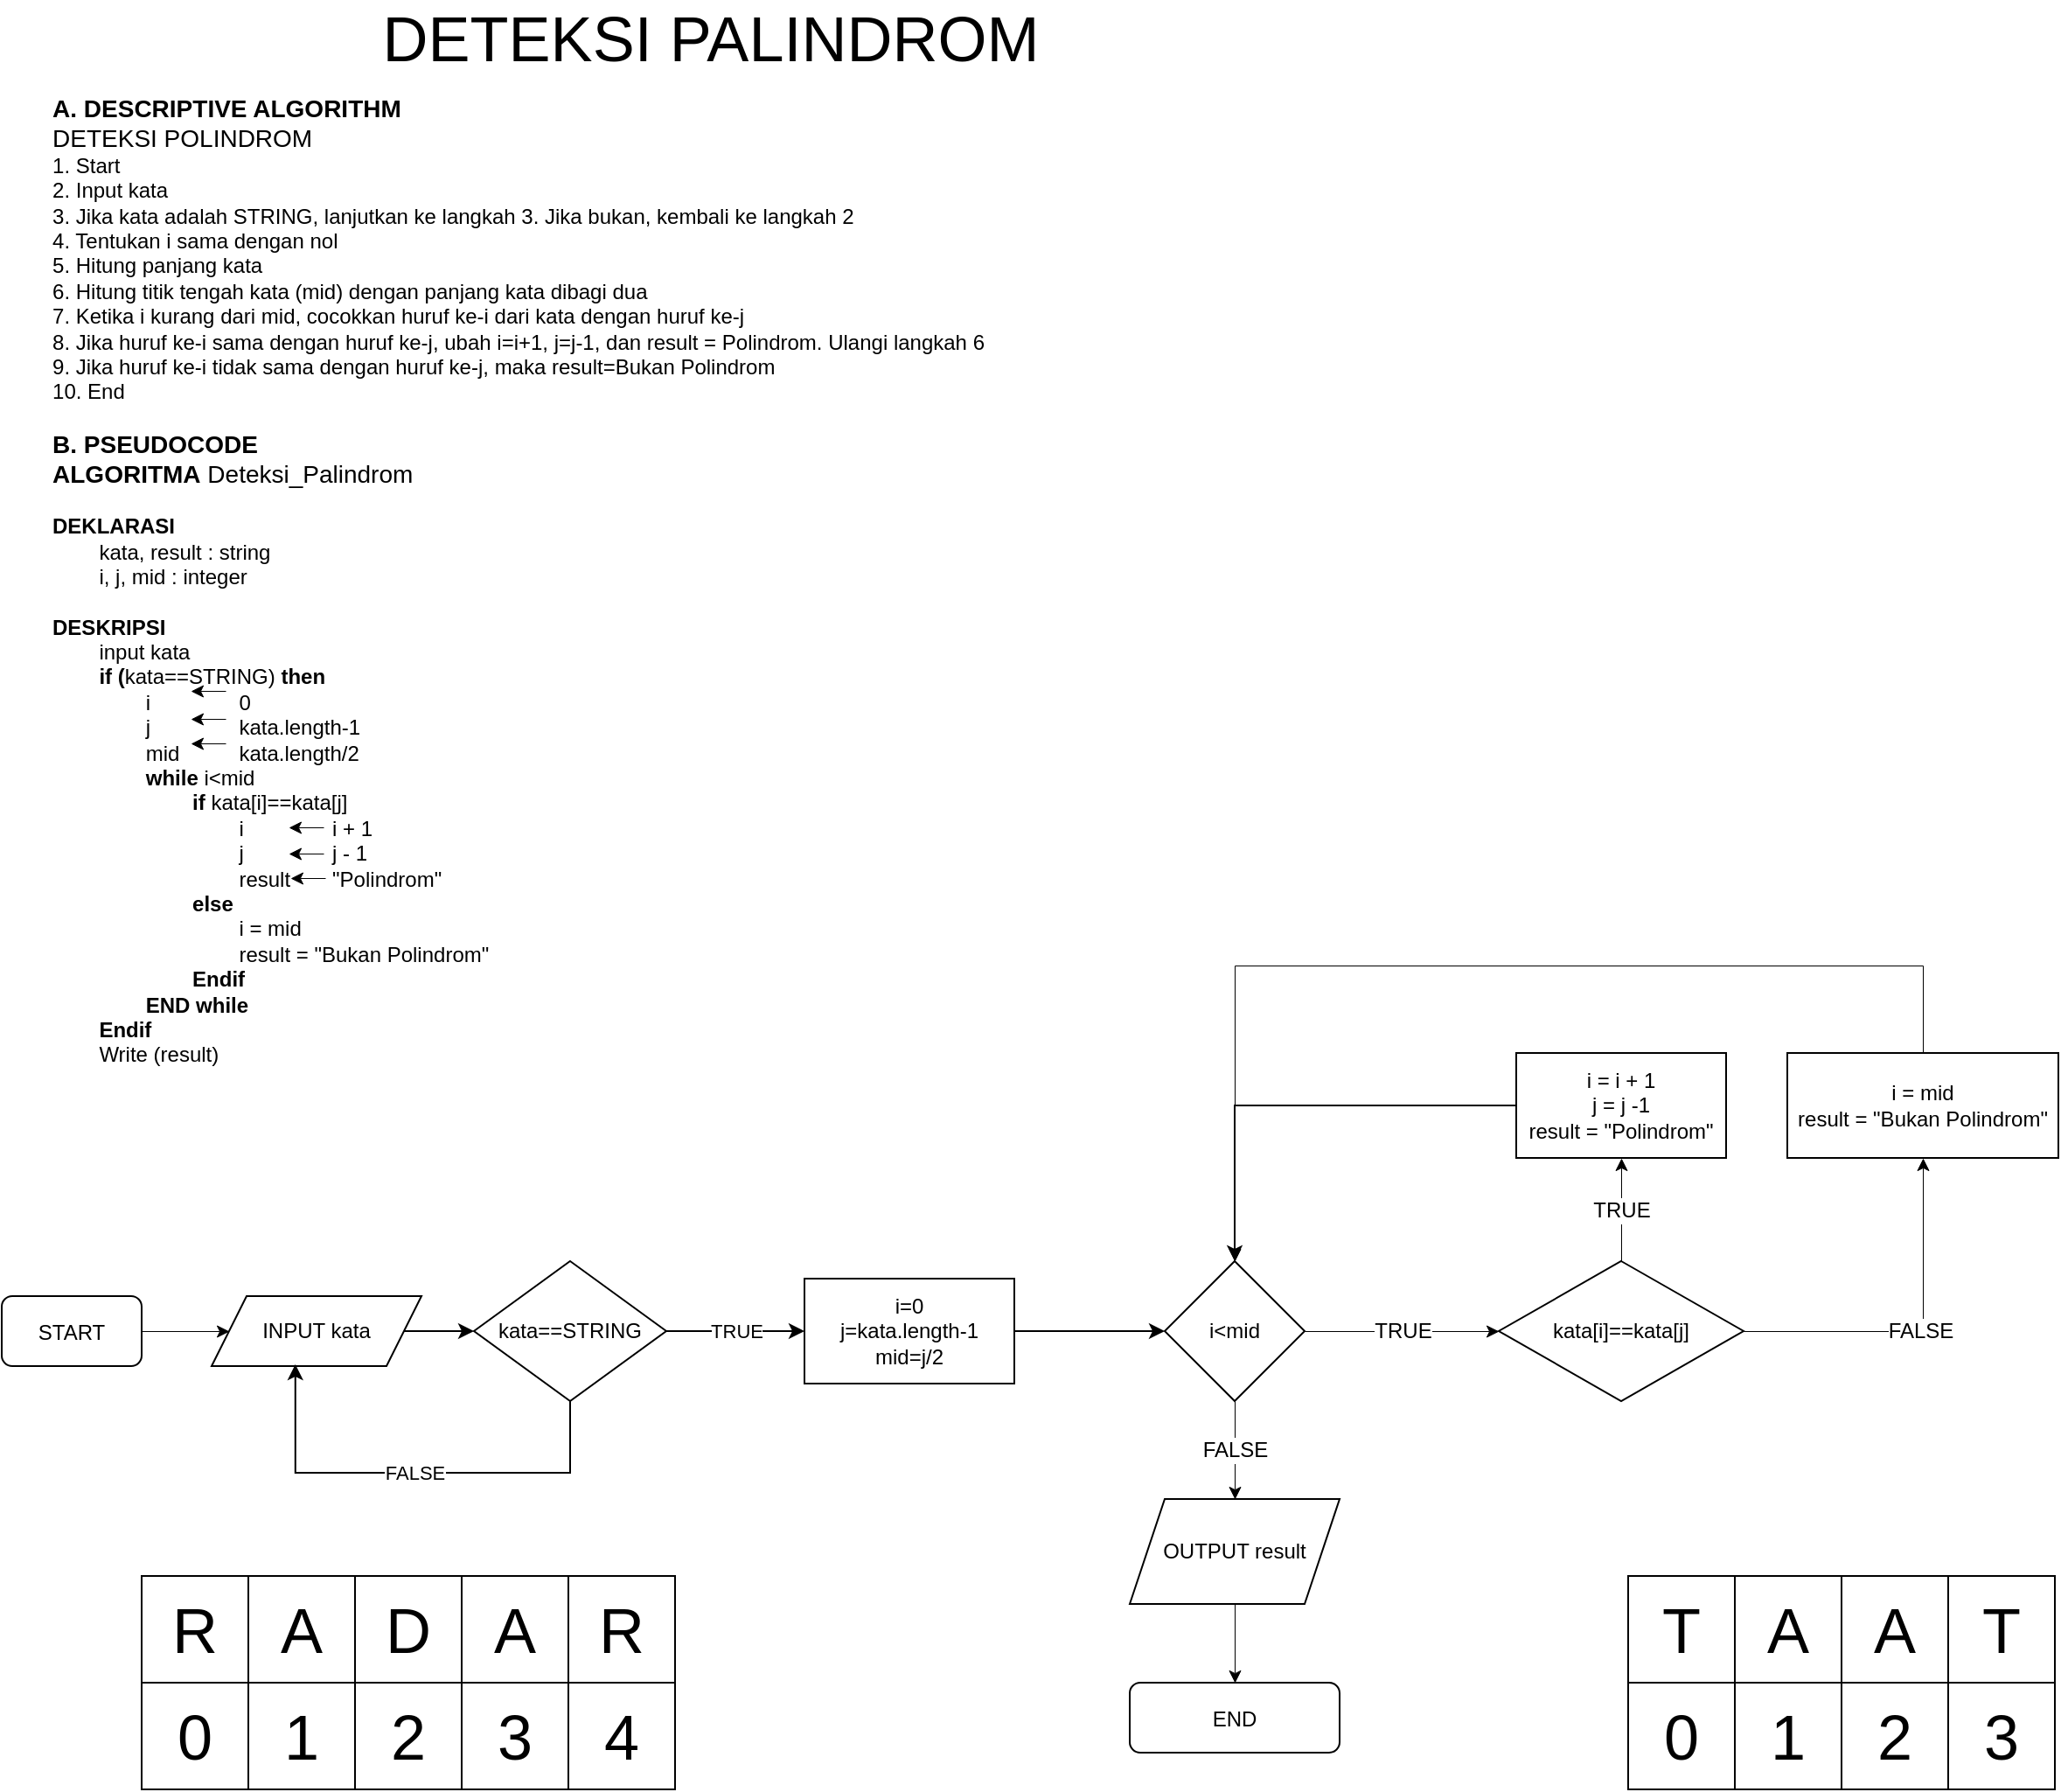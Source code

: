 <mxfile version="16.2.7" type="google"><diagram id="wCgsPUng2NtHjezoUtu2" name="Page-1"><mxGraphModel dx="868" dy="482" grid="1" gridSize="10" guides="1" tooltips="1" connect="1" arrows="1" fold="1" page="1" pageScale="1" pageWidth="850" pageHeight="1100" math="0" shadow="0"><root><mxCell id="0"/><mxCell id="1" parent="0"/><mxCell id="ZtvEjP4XE4DHZFAw4rJJ-1" value="&lt;font style=&quot;font-size: 36px&quot;&gt;DETEKSI PALINDROM&lt;/font&gt;" style="text;html=1;resizable=0;autosize=1;align=center;verticalAlign=middle;points=[];fillColor=none;strokeColor=none;rounded=0;" parent="1" vertex="1"><mxGeometry x="230" y="45" width="390" height="30" as="geometry"/></mxCell><mxCell id="ZtvEjP4XE4DHZFAw4rJJ-2" value="&lt;p style=&quot;line-height: 1&quot;&gt;&lt;/p&gt;&lt;div style=&quot;text-align: left ; font-size: 6px&quot;&gt;&lt;/div&gt;&lt;br&gt;&lt;p&gt;&lt;/p&gt;" style="text;html=1;resizable=0;autosize=1;align=center;verticalAlign=middle;points=[];fillColor=none;strokeColor=none;rounded=0;fontSize=36;" parent="1" vertex="1"><mxGeometry x="290" y="180" width="20" height="120" as="geometry"/></mxCell><mxCell id="ZtvEjP4XE4DHZFAw4rJJ-3" value="&lt;div style=&quot;text-align: left ; font-size: 14px&quot;&gt;&lt;b&gt;&lt;font style=&quot;font-size: 14px&quot;&gt;A. DESCRIPTIVE ALGORITHM&lt;/font&gt;&lt;/b&gt;&lt;/div&gt;&lt;div style=&quot;text-align: left ; font-size: 14px&quot;&gt;&lt;span&gt;DETEKSI POLINDROM&lt;/span&gt;&lt;/div&gt;&lt;div style=&quot;text-align: left&quot;&gt;&lt;span style=&quot;font-size: 12px&quot;&gt;1. Start&lt;/span&gt;&lt;/div&gt;&lt;div style=&quot;text-align: left&quot;&gt;&lt;span style=&quot;font-size: 12px&quot;&gt;2. Input kata&lt;/span&gt;&lt;/div&gt;&lt;div style=&quot;text-align: left&quot;&gt;&lt;span style=&quot;font-size: 12px&quot;&gt;3. Jika kata adalah STRING, lanjutkan ke langkah 3. Jika bukan, kembali ke langkah 2&lt;/span&gt;&lt;/div&gt;&lt;div style=&quot;text-align: left&quot;&gt;&lt;span style=&quot;font-size: 12px&quot;&gt;4. Tentukan i sama dengan nol&lt;/span&gt;&lt;/div&gt;&lt;div style=&quot;text-align: left&quot;&gt;&lt;span style=&quot;font-size: 12px&quot;&gt;5. Hitung panjang kata&lt;/span&gt;&lt;/div&gt;&lt;div style=&quot;text-align: left&quot;&gt;&lt;span style=&quot;font-size: 12px&quot;&gt;6. Hitung titik tengah kata (mid) dengan panjang kata dibagi dua&lt;/span&gt;&lt;/div&gt;&lt;div style=&quot;text-align: left&quot;&gt;&lt;span style=&quot;font-size: 12px&quot;&gt;7. Ketika i kurang dari mid, cocokkan huruf ke-i dari kata dengan huruf ke-j&lt;/span&gt;&lt;/div&gt;&lt;div style=&quot;text-align: left&quot;&gt;&lt;span style=&quot;font-size: 12px&quot;&gt;8. Jika huruf ke-i sama dengan huruf ke-j, ubah i=i+1, j=j-1, dan result = Polindrom. Ulangi langkah 6&lt;/span&gt;&lt;/div&gt;&lt;div style=&quot;text-align: left&quot;&gt;&lt;span style=&quot;font-size: 12px&quot;&gt;9. Jika huruf ke-i tidak sama dengan huruf ke-j, maka result=Bukan Polindrom&lt;/span&gt;&lt;/div&gt;&lt;div style=&quot;text-align: left&quot;&gt;&lt;span style=&quot;font-size: 12px&quot;&gt;10. End&lt;/span&gt;&lt;/div&gt;&lt;div style=&quot;text-align: left&quot;&gt;&lt;span style=&quot;font-size: 12px&quot;&gt;&lt;b&gt;&lt;span style=&quot;white-space: pre&quot;&gt;&#9;&lt;/span&gt;&lt;br&gt;&lt;/b&gt;&lt;/span&gt;&lt;/div&gt;&lt;div style=&quot;text-align: left ; font-size: 14px&quot;&gt;&lt;b&gt;&lt;font style=&quot;font-size: 14px&quot;&gt;B. PSEUDOCODE&lt;/font&gt;&lt;/b&gt;&lt;/div&gt;&lt;div style=&quot;text-align: left ; font-size: 14px&quot;&gt;&lt;span&gt;&lt;b&gt;ALGORITMA&lt;/b&gt; Deteksi_Palindrom&lt;/span&gt;&lt;/div&gt;&lt;font&gt;&lt;div style=&quot;text-align: left&quot;&gt;&lt;span style=&quot;font-size: 12px&quot;&gt;&lt;br&gt;&lt;/span&gt;&lt;/div&gt;&lt;span style=&quot;font-size: 12px&quot;&gt;&lt;div style=&quot;text-align: left&quot;&gt;&lt;span&gt;&lt;b&gt;DEKLARASI&lt;/b&gt;&lt;/span&gt;&lt;/div&gt;&lt;div style=&quot;text-align: left&quot;&gt;&lt;span&gt;&lt;span style=&quot;white-space: pre&quot;&gt;&#9;&lt;/span&gt;kata, result : string&lt;br&gt;&lt;/span&gt;&lt;/div&gt;&lt;div style=&quot;text-align: left&quot;&gt;&lt;span&gt;&lt;span style=&quot;white-space: pre&quot;&gt;&#9;&lt;/span&gt;i, j, mid : integer&lt;br&gt;&lt;/span&gt;&lt;/div&gt;&lt;div style=&quot;text-align: left&quot;&gt;&lt;span&gt;&lt;br&gt;&lt;/span&gt;&lt;/div&gt;&lt;div style=&quot;text-align: left&quot;&gt;&lt;span&gt;&lt;b&gt;DESKRIPSI&lt;/b&gt;&lt;/span&gt;&lt;/div&gt;&lt;div style=&quot;text-align: left&quot;&gt;&lt;span&gt;&lt;span style=&quot;white-space: pre&quot;&gt;&#9;&lt;/span&gt;input kata&lt;/span&gt;&lt;/div&gt;&lt;div style=&quot;text-align: left&quot;&gt;&lt;span style=&quot;white-space: pre&quot;&gt;&#9;&lt;/span&gt;&lt;b&gt;if (&lt;/b&gt;kata==STRING) &lt;b&gt;then&lt;/b&gt;&lt;br&gt;&lt;/div&gt;&lt;div style=&quot;text-align: left&quot;&gt;&lt;span style=&quot;font-weight: bold ; white-space: pre&quot;&gt;&#9;&lt;/span&gt;&lt;span style=&quot;font-weight: bold ; white-space: pre&quot;&gt;&#9;&lt;/span&gt;i&lt;span style=&quot;white-space: pre&quot;&gt;&#9;&lt;/span&gt;&lt;span style=&quot;white-space: pre&quot;&gt;&#9;&lt;/span&gt;0&lt;br&gt;&lt;/div&gt;&lt;div style=&quot;text-align: left&quot;&gt;&lt;span style=&quot;white-space: pre&quot;&gt;&#9;&lt;/span&gt;&lt;span style=&quot;white-space: pre&quot;&gt;&#9;&lt;/span&gt;j&lt;span style=&quot;white-space: pre&quot;&gt;&#9;&lt;/span&gt;&lt;span style=&quot;white-space: pre&quot;&gt;&#9;&lt;/span&gt;kata.length-1&lt;br&gt;&lt;/div&gt;&lt;div style=&quot;text-align: left&quot;&gt;&lt;span style=&quot;white-space: pre&quot;&gt;&#9;&lt;/span&gt;&lt;span style=&quot;white-space: pre&quot;&gt;&#9;&lt;/span&gt;mid&lt;span style=&quot;white-space: pre&quot;&gt;&#9;&lt;/span&gt;&lt;span style=&quot;white-space: pre&quot;&gt;&#9;&lt;/span&gt;kata.length/2&lt;br&gt;&lt;/div&gt;&lt;div style=&quot;text-align: left&quot;&gt;&lt;span style=&quot;white-space: pre&quot;&gt;&#9;&lt;span style=&quot;white-space: pre&quot;&gt;&#9;&lt;/span&gt;&lt;/span&gt;&lt;b&gt;while &lt;/b&gt;i&amp;lt;mid&lt;br&gt;&lt;/div&gt;&lt;div style=&quot;text-align: left&quot;&gt;&lt;span style=&quot;white-space: pre&quot;&gt;&#9;&lt;/span&gt;&lt;span style=&quot;white-space: pre&quot;&gt;&#9;&lt;span style=&quot;white-space: pre&quot;&gt;&#9;&lt;/span&gt;&lt;/span&gt;&lt;b&gt;if&lt;/b&gt; kata[i]==kata[j]&lt;br&gt;&lt;/div&gt;&lt;div style=&quot;text-align: left&quot;&gt;&lt;span style=&quot;white-space: pre&quot;&gt;&#9;&lt;/span&gt;&lt;span style=&quot;white-space: pre&quot;&gt;&#9;&lt;span style=&quot;white-space: pre&quot;&gt;&#9;&lt;span style=&quot;white-space: pre&quot;&gt;&#9;&lt;/span&gt;&lt;/span&gt;&lt;/span&gt;i&amp;nbsp;&lt;span style=&quot;white-space: pre&quot;&gt;&#9;&lt;/span&gt; &lt;span style=&quot;white-space: pre&quot;&gt;&#9;&lt;/span&gt;i + 1&lt;br&gt;&lt;/div&gt;&lt;div style=&quot;text-align: left&quot;&gt;&lt;span style=&quot;white-space: pre&quot;&gt;&#9;&lt;/span&gt;&lt;span style=&quot;white-space: pre&quot;&gt;&#9;&lt;span style=&quot;white-space: pre&quot;&gt;&#9;&lt;span style=&quot;white-space: pre&quot;&gt;&#9;&lt;/span&gt;&lt;/span&gt;&lt;/span&gt;j&amp;nbsp;&lt;span style=&quot;white-space: pre&quot;&gt;&#9;&lt;/span&gt;&lt;span style=&quot;white-space: pre&quot;&gt;&#9;&lt;/span&gt;j - 1&lt;br&gt;&lt;/div&gt;&lt;div style=&quot;text-align: left&quot;&gt;&lt;span style=&quot;white-space: pre&quot;&gt;&#9;&lt;/span&gt;&lt;span style=&quot;white-space: pre&quot;&gt;&#9;&lt;/span&gt;&lt;span style=&quot;white-space: pre&quot;&gt;&#9;&lt;span style=&quot;white-space: pre&quot;&gt;&#9;&lt;/span&gt;&lt;/span&gt;result&lt;span style=&quot;white-space: pre&quot;&gt;&#9;&lt;/span&gt;&quot;Polindrom&quot;&lt;br&gt;&lt;/div&gt;&lt;div style=&quot;text-align: left&quot;&gt;&lt;span style=&quot;white-space: pre&quot;&gt;&#9;&lt;/span&gt;&lt;span style=&quot;white-space: pre&quot;&gt;&#9;&lt;span style=&quot;white-space: pre&quot;&gt;&#9;&lt;/span&gt;&lt;/span&gt;&lt;b&gt;else&lt;/b&gt;&lt;br&gt;&lt;/div&gt;&lt;div style=&quot;text-align: left&quot;&gt;&lt;span style=&quot;font-weight: bold ; white-space: pre&quot;&gt;&#9;&lt;/span&gt;&lt;span style=&quot;font-weight: bold ; white-space: pre&quot;&gt;&#9;&lt;/span&gt;&lt;span style=&quot;font-weight: bold ; white-space: pre&quot;&gt;&#9;&lt;span style=&quot;white-space: pre&quot;&gt;&#9;&lt;/span&gt;&lt;/span&gt;i = mid&lt;br&gt;&lt;/div&gt;&lt;div style=&quot;text-align: left&quot;&gt;&lt;span style=&quot;font-weight: bold ; white-space: pre&quot;&gt;&#9;&lt;/span&gt;&lt;span style=&quot;font-weight: bold ; white-space: pre&quot;&gt;&#9;&lt;/span&gt;&lt;span style=&quot;font-weight: bold ; white-space: pre&quot;&gt;&#9;&lt;span style=&quot;white-space: pre&quot;&gt;&#9;&lt;/span&gt;&lt;/span&gt;result = &quot;Bukan Polindrom&quot;&lt;br&gt;&lt;/div&gt;&lt;div style=&quot;text-align: left&quot;&gt;&lt;span style=&quot;white-space: pre&quot;&gt;&#9;&lt;/span&gt;&lt;span style=&quot;white-space: pre&quot;&gt;&#9;&lt;span style=&quot;white-space: pre&quot;&gt;&#9;&lt;/span&gt;&lt;/span&gt;&lt;b&gt;Endif&lt;/b&gt;&lt;br&gt;&lt;/div&gt;&lt;div style=&quot;text-align: left&quot;&gt;&lt;span style=&quot;white-space: pre&quot;&gt;&#9;&lt;span style=&quot;white-space: pre&quot;&gt;&#9;&lt;/span&gt;&lt;/span&gt;&lt;b&gt;END while&lt;/b&gt;&lt;br&gt;&lt;/div&gt;&lt;div style=&quot;text-align: left&quot;&gt;&lt;span style=&quot;font-weight: bold ; white-space: pre&quot;&gt;&#9;&lt;/span&gt;&lt;b&gt;Endif&lt;/b&gt;&lt;br&gt;&lt;/div&gt;&lt;div style=&quot;text-align: left&quot;&gt;&lt;span style=&quot;font-weight: bold ; white-space: pre&quot;&gt;&#9;&lt;/span&gt;Write (result)&lt;br&gt;&lt;/div&gt;&lt;/span&gt;&lt;/font&gt;" style="text;html=1;resizable=0;autosize=1;align=center;verticalAlign=middle;points=[];fillColor=none;strokeColor=none;rounded=0;fontSize=6;" parent="1" vertex="1"><mxGeometry x="40" y="220" width="550" height="300" as="geometry"/></mxCell><mxCell id="ZtvEjP4XE4DHZFAw4rJJ-4" value="" style="endArrow=classic;html=1;rounded=0;fontSize=12;entryX=0.5;entryY=0.643;entryDx=0;entryDy=0;entryPerimeter=0;strokeWidth=0.5;" parent="1" edge="1"><mxGeometry width="50" height="50" relative="1" as="geometry"><mxPoint x="148" y="433" as="sourcePoint"/><mxPoint x="128" y="433.01" as="targetPoint"/></mxGeometry></mxCell><mxCell id="ZtvEjP4XE4DHZFAw4rJJ-7" value="" style="endArrow=classic;html=1;rounded=0;fontSize=12;entryX=0.5;entryY=0.643;entryDx=0;entryDy=0;entryPerimeter=0;strokeWidth=0.5;" parent="1" edge="1"><mxGeometry width="50" height="50" relative="1" as="geometry"><mxPoint x="148" y="449" as="sourcePoint"/><mxPoint x="128" y="449.01" as="targetPoint"/></mxGeometry></mxCell><mxCell id="ZtvEjP4XE4DHZFAw4rJJ-8" value="" style="endArrow=classic;html=1;rounded=0;fontSize=12;entryX=0.5;entryY=0.643;entryDx=0;entryDy=0;entryPerimeter=0;strokeWidth=0.5;" parent="1" edge="1"><mxGeometry width="50" height="50" relative="1" as="geometry"><mxPoint x="148" y="463" as="sourcePoint"/><mxPoint x="128" y="463.01" as="targetPoint"/></mxGeometry></mxCell><mxCell id="ZtvEjP4XE4DHZFAw4rJJ-9" value="" style="endArrow=classic;html=1;rounded=0;fontSize=12;entryX=0.5;entryY=0.643;entryDx=0;entryDy=0;entryPerimeter=0;strokeWidth=0.5;" parent="1" edge="1"><mxGeometry width="50" height="50" relative="1" as="geometry"><mxPoint x="204" y="511" as="sourcePoint"/><mxPoint x="184" y="511.01" as="targetPoint"/></mxGeometry></mxCell><mxCell id="ZtvEjP4XE4DHZFAw4rJJ-10" value="" style="endArrow=classic;html=1;rounded=0;fontSize=12;entryX=0.5;entryY=0.643;entryDx=0;entryDy=0;entryPerimeter=0;strokeWidth=0.5;" parent="1" edge="1"><mxGeometry width="50" height="50" relative="1" as="geometry"><mxPoint x="204" y="526" as="sourcePoint"/><mxPoint x="184" y="526.01" as="targetPoint"/></mxGeometry></mxCell><mxCell id="ZtvEjP4XE4DHZFAw4rJJ-11" value="" style="endArrow=classic;html=1;rounded=0;fontSize=12;entryX=0.5;entryY=0.643;entryDx=0;entryDy=0;entryPerimeter=0;strokeWidth=0.5;" parent="1" edge="1"><mxGeometry width="50" height="50" relative="1" as="geometry"><mxPoint x="205" y="540" as="sourcePoint"/><mxPoint x="185" y="540.01" as="targetPoint"/></mxGeometry></mxCell><mxCell id="ZtvEjP4XE4DHZFAw4rJJ-22" value="" style="edgeStyle=orthogonalEdgeStyle;rounded=0;orthogonalLoop=1;jettySize=auto;html=1;fontSize=12;strokeWidth=0.5;" parent="1" source="ZtvEjP4XE4DHZFAw4rJJ-12" target="ZtvEjP4XE4DHZFAw4rJJ-14" edge="1"><mxGeometry relative="1" as="geometry"/></mxCell><mxCell id="ZtvEjP4XE4DHZFAw4rJJ-12" value="&lt;font style=&quot;font-size: 12px&quot;&gt;START&lt;/font&gt;" style="rounded=1;whiteSpace=wrap;html=1;fontSize=14;" parent="1" vertex="1"><mxGeometry x="20" y="779" width="80" height="40" as="geometry"/></mxCell><mxCell id="ZtvEjP4XE4DHZFAw4rJJ-13" value="&lt;span style=&quot;font-size: 12px&quot;&gt;END&lt;/span&gt;" style="rounded=1;whiteSpace=wrap;html=1;fontSize=14;" parent="1" vertex="1"><mxGeometry x="665" y="1000" width="120" height="40" as="geometry"/></mxCell><mxCell id="syr7Gzqsf4EZQeywkdGl-4" value="" style="edgeStyle=orthogonalEdgeStyle;rounded=0;orthogonalLoop=1;jettySize=auto;html=1;" parent="1" source="ZtvEjP4XE4DHZFAw4rJJ-14" target="syr7Gzqsf4EZQeywkdGl-2" edge="1"><mxGeometry relative="1" as="geometry"/></mxCell><mxCell id="ZtvEjP4XE4DHZFAw4rJJ-14" value="INPUT kata" style="shape=parallelogram;perimeter=parallelogramPerimeter;whiteSpace=wrap;html=1;fixedSize=1;fontSize=12;" parent="1" vertex="1"><mxGeometry x="140" y="779" width="120" height="40" as="geometry"/></mxCell><mxCell id="ZAQfklz01iJmfNLNd_qq-2" value="" style="edgeStyle=orthogonalEdgeStyle;rounded=0;orthogonalLoop=1;jettySize=auto;html=1;fontSize=36;" parent="1" source="ZtvEjP4XE4DHZFAw4rJJ-15" target="ZtvEjP4XE4DHZFAw4rJJ-16" edge="1"><mxGeometry relative="1" as="geometry"/></mxCell><mxCell id="ZtvEjP4XE4DHZFAw4rJJ-15" value="i=0&lt;br&gt;j=kata.length-1&lt;br&gt;mid=j/2" style="rounded=0;whiteSpace=wrap;html=1;fontSize=12;" parent="1" vertex="1"><mxGeometry x="479" y="769" width="120" height="60" as="geometry"/></mxCell><mxCell id="ZtvEjP4XE4DHZFAw4rJJ-26" value="TRUE" style="edgeStyle=orthogonalEdgeStyle;rounded=0;orthogonalLoop=1;jettySize=auto;html=1;fontSize=12;strokeWidth=0.5;" parent="1" source="ZtvEjP4XE4DHZFAw4rJJ-16" target="ZtvEjP4XE4DHZFAw4rJJ-17" edge="1"><mxGeometry relative="1" as="geometry"/></mxCell><mxCell id="ZtvEjP4XE4DHZFAw4rJJ-37" value="FALSE" style="edgeStyle=orthogonalEdgeStyle;rounded=0;orthogonalLoop=1;jettySize=auto;html=1;fontSize=12;strokeWidth=0.5;" parent="1" source="ZtvEjP4XE4DHZFAw4rJJ-16" target="ZtvEjP4XE4DHZFAw4rJJ-20" edge="1"><mxGeometry relative="1" as="geometry"/></mxCell><mxCell id="ZtvEjP4XE4DHZFAw4rJJ-16" value="i&amp;lt;mid" style="rhombus;whiteSpace=wrap;html=1;fontSize=12;" parent="1" vertex="1"><mxGeometry x="685" y="759" width="80" height="80" as="geometry"/></mxCell><mxCell id="ZtvEjP4XE4DHZFAw4rJJ-27" value="TRUE" style="edgeStyle=orthogonalEdgeStyle;rounded=0;orthogonalLoop=1;jettySize=auto;html=1;fontSize=12;strokeWidth=0.5;" parent="1" source="ZtvEjP4XE4DHZFAw4rJJ-17" target="ZtvEjP4XE4DHZFAw4rJJ-18" edge="1"><mxGeometry relative="1" as="geometry"/></mxCell><mxCell id="ZtvEjP4XE4DHZFAw4rJJ-29" value="FALSE" style="edgeStyle=orthogonalEdgeStyle;rounded=0;orthogonalLoop=1;jettySize=auto;html=1;fontSize=12;strokeWidth=0.5;" parent="1" source="ZtvEjP4XE4DHZFAw4rJJ-17" target="ZtvEjP4XE4DHZFAw4rJJ-19" edge="1"><mxGeometry relative="1" as="geometry"/></mxCell><mxCell id="ZtvEjP4XE4DHZFAw4rJJ-17" value="kata[i]==kata[j]" style="rhombus;whiteSpace=wrap;html=1;fontSize=12;" parent="1" vertex="1"><mxGeometry x="876" y="759" width="140" height="80" as="geometry"/></mxCell><mxCell id="ewSSP1Z9fiBZockRtfwD-1" style="edgeStyle=orthogonalEdgeStyle;rounded=0;orthogonalLoop=1;jettySize=auto;html=1;entryX=0.5;entryY=0;entryDx=0;entryDy=0;" parent="1" source="ZtvEjP4XE4DHZFAw4rJJ-18" target="ZtvEjP4XE4DHZFAw4rJJ-16" edge="1"><mxGeometry relative="1" as="geometry"><mxPoint x="725" y="699" as="targetPoint"/></mxGeometry></mxCell><mxCell id="ZtvEjP4XE4DHZFAw4rJJ-18" value="i = i + 1&lt;br&gt;j = j -1&lt;br&gt;result = &quot;Polindrom&quot;" style="rounded=0;whiteSpace=wrap;html=1;fontSize=12;" parent="1" vertex="1"><mxGeometry x="886" y="640" width="120" height="60" as="geometry"/></mxCell><mxCell id="ZtvEjP4XE4DHZFAw4rJJ-36" style="edgeStyle=orthogonalEdgeStyle;rounded=0;orthogonalLoop=1;jettySize=auto;html=1;fontSize=12;strokeWidth=0.5;entryX=0.5;entryY=0;entryDx=0;entryDy=0;" parent="1" source="ZtvEjP4XE4DHZFAw4rJJ-19" target="ZtvEjP4XE4DHZFAw4rJJ-16" edge="1"><mxGeometry relative="1" as="geometry"><mxPoint x="725" y="750" as="targetPoint"/><Array as="points"><mxPoint x="1119" y="590"/><mxPoint x="725" y="590"/></Array></mxGeometry></mxCell><mxCell id="ZtvEjP4XE4DHZFAw4rJJ-19" value="i = mid&lt;br&gt;result = &quot;Bukan Polindrom&quot;" style="rounded=0;whiteSpace=wrap;html=1;fontSize=12;" parent="1" vertex="1"><mxGeometry x="1041" y="640" width="155" height="60" as="geometry"/></mxCell><mxCell id="ZtvEjP4XE4DHZFAw4rJJ-39" value="" style="edgeStyle=orthogonalEdgeStyle;rounded=0;orthogonalLoop=1;jettySize=auto;html=1;fontSize=12;strokeWidth=0.5;" parent="1" source="ZtvEjP4XE4DHZFAw4rJJ-20" target="ZtvEjP4XE4DHZFAw4rJJ-13" edge="1"><mxGeometry relative="1" as="geometry"/></mxCell><mxCell id="ZtvEjP4XE4DHZFAw4rJJ-20" value="OUTPUT result" style="shape=parallelogram;perimeter=parallelogramPerimeter;whiteSpace=wrap;html=1;fixedSize=1;fontSize=12;" parent="1" vertex="1"><mxGeometry x="665" y="895" width="120" height="60" as="geometry"/></mxCell><mxCell id="syr7Gzqsf4EZQeywkdGl-5" value="TRUE" style="edgeStyle=orthogonalEdgeStyle;rounded=0;orthogonalLoop=1;jettySize=auto;html=1;" parent="1" source="syr7Gzqsf4EZQeywkdGl-2" target="ZtvEjP4XE4DHZFAw4rJJ-15" edge="1"><mxGeometry relative="1" as="geometry"/></mxCell><mxCell id="syr7Gzqsf4EZQeywkdGl-6" value="FALSE" style="edgeStyle=orthogonalEdgeStyle;rounded=0;orthogonalLoop=1;jettySize=auto;html=1;entryX=0.399;entryY=0.976;entryDx=0;entryDy=0;entryPerimeter=0;" parent="1" source="syr7Gzqsf4EZQeywkdGl-2" target="ZtvEjP4XE4DHZFAw4rJJ-14" edge="1"><mxGeometry relative="1" as="geometry"><Array as="points"><mxPoint x="345" y="880"/><mxPoint x="188" y="880"/></Array></mxGeometry></mxCell><mxCell id="syr7Gzqsf4EZQeywkdGl-2" value="kata==STRING" style="rhombus;whiteSpace=wrap;html=1;" parent="1" vertex="1"><mxGeometry x="290" y="759" width="110" height="80" as="geometry"/></mxCell><mxCell id="Jvl1-NR4wUlx3hhCFceX-1" value="&lt;span style=&quot;font-size: 36px&quot;&gt;R&lt;/span&gt;" style="whiteSpace=wrap;html=1;aspect=fixed;" parent="1" vertex="1"><mxGeometry x="100" y="939" width="61" height="61" as="geometry"/></mxCell><mxCell id="Jvl1-NR4wUlx3hhCFceX-2" value="&lt;span style=&quot;font-size: 36px&quot;&gt;A&lt;/span&gt;" style="whiteSpace=wrap;html=1;aspect=fixed;" parent="1" vertex="1"><mxGeometry x="161" y="939" width="61" height="61" as="geometry"/></mxCell><mxCell id="Jvl1-NR4wUlx3hhCFceX-3" value="&lt;span style=&quot;font-size: 36px&quot;&gt;D&lt;/span&gt;" style="whiteSpace=wrap;html=1;aspect=fixed;" parent="1" vertex="1"><mxGeometry x="222" y="939" width="61" height="61" as="geometry"/></mxCell><mxCell id="Jvl1-NR4wUlx3hhCFceX-4" value="&lt;span style=&quot;font-size: 36px&quot;&gt;A&lt;/span&gt;" style="whiteSpace=wrap;html=1;aspect=fixed;" parent="1" vertex="1"><mxGeometry x="283" y="939" width="61" height="61" as="geometry"/></mxCell><mxCell id="Jvl1-NR4wUlx3hhCFceX-5" value="&lt;span style=&quot;font-size: 36px&quot;&gt;R&lt;/span&gt;" style="whiteSpace=wrap;html=1;aspect=fixed;" parent="1" vertex="1"><mxGeometry x="344" y="939" width="61" height="61" as="geometry"/></mxCell><mxCell id="ZAQfklz01iJmfNLNd_qq-3" value="&lt;span style=&quot;font-size: 36px&quot;&gt;0&lt;/span&gt;" style="whiteSpace=wrap;html=1;aspect=fixed;" parent="1" vertex="1"><mxGeometry x="100" y="1000" width="61" height="61" as="geometry"/></mxCell><mxCell id="ZAQfklz01iJmfNLNd_qq-4" value="&lt;span style=&quot;font-size: 36px&quot;&gt;1&lt;/span&gt;" style="whiteSpace=wrap;html=1;aspect=fixed;" parent="1" vertex="1"><mxGeometry x="161" y="1000" width="61" height="61" as="geometry"/></mxCell><mxCell id="ZAQfklz01iJmfNLNd_qq-5" value="&lt;span style=&quot;font-size: 36px&quot;&gt;2&lt;/span&gt;" style="whiteSpace=wrap;html=1;aspect=fixed;" parent="1" vertex="1"><mxGeometry x="222" y="1000" width="61" height="61" as="geometry"/></mxCell><mxCell id="ZAQfklz01iJmfNLNd_qq-6" value="&lt;span style=&quot;font-size: 36px&quot;&gt;3&lt;/span&gt;" style="whiteSpace=wrap;html=1;aspect=fixed;" parent="1" vertex="1"><mxGeometry x="283" y="1000" width="61" height="61" as="geometry"/></mxCell><mxCell id="ZAQfklz01iJmfNLNd_qq-7" value="&lt;span style=&quot;font-size: 36px&quot;&gt;4&lt;/span&gt;" style="whiteSpace=wrap;html=1;aspect=fixed;" parent="1" vertex="1"><mxGeometry x="344" y="1000" width="61" height="61" as="geometry"/></mxCell><mxCell id="nHy7XWSRrh1OylyxtirI-2" value="&lt;span style=&quot;font-size: 36px&quot;&gt;T&lt;/span&gt;" style="whiteSpace=wrap;html=1;aspect=fixed;" vertex="1" parent="1"><mxGeometry x="950" y="939" width="61" height="61" as="geometry"/></mxCell><mxCell id="nHy7XWSRrh1OylyxtirI-3" value="&lt;span style=&quot;font-size: 36px&quot;&gt;A&lt;/span&gt;" style="whiteSpace=wrap;html=1;aspect=fixed;" vertex="1" parent="1"><mxGeometry x="1011" y="939" width="61" height="61" as="geometry"/></mxCell><mxCell id="nHy7XWSRrh1OylyxtirI-4" value="&lt;span style=&quot;font-size: 36px&quot;&gt;A&lt;/span&gt;" style="whiteSpace=wrap;html=1;aspect=fixed;" vertex="1" parent="1"><mxGeometry x="1072" y="939" width="61" height="61" as="geometry"/></mxCell><mxCell id="nHy7XWSRrh1OylyxtirI-5" value="&lt;span style=&quot;font-size: 36px&quot;&gt;T&lt;/span&gt;" style="whiteSpace=wrap;html=1;aspect=fixed;" vertex="1" parent="1"><mxGeometry x="1133" y="939" width="61" height="61" as="geometry"/></mxCell><mxCell id="nHy7XWSRrh1OylyxtirI-6" value="&lt;span style=&quot;font-size: 36px&quot;&gt;0&lt;/span&gt;" style="whiteSpace=wrap;html=1;aspect=fixed;" vertex="1" parent="1"><mxGeometry x="950" y="1000" width="61" height="61" as="geometry"/></mxCell><mxCell id="nHy7XWSRrh1OylyxtirI-7" value="&lt;span style=&quot;font-size: 36px&quot;&gt;1&lt;/span&gt;" style="whiteSpace=wrap;html=1;aspect=fixed;" vertex="1" parent="1"><mxGeometry x="1011" y="1000" width="61" height="61" as="geometry"/></mxCell><mxCell id="nHy7XWSRrh1OylyxtirI-8" value="&lt;span style=&quot;font-size: 36px&quot;&gt;2&lt;/span&gt;" style="whiteSpace=wrap;html=1;aspect=fixed;" vertex="1" parent="1"><mxGeometry x="1072" y="1000" width="61" height="61" as="geometry"/></mxCell><mxCell id="nHy7XWSRrh1OylyxtirI-9" value="&lt;span style=&quot;font-size: 36px&quot;&gt;3&lt;/span&gt;" style="whiteSpace=wrap;html=1;aspect=fixed;" vertex="1" parent="1"><mxGeometry x="1133" y="1000" width="61" height="61" as="geometry"/></mxCell></root></mxGraphModel></diagram></mxfile>